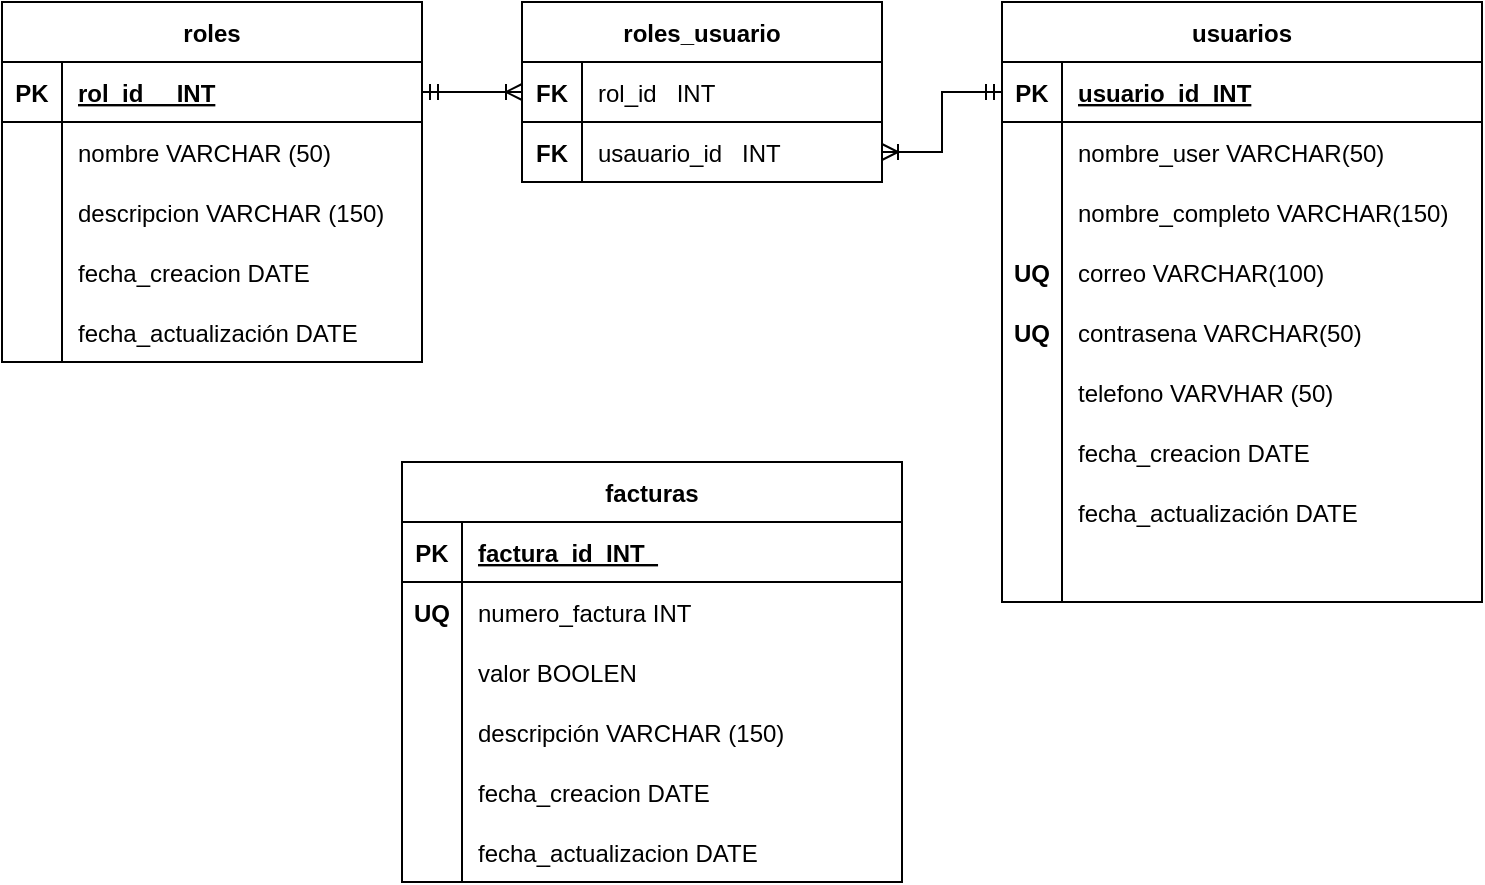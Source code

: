 <mxfile version="21.0.8" type="device"><diagram name="Página-1" id="1N724I-uIh7QByO_JqjD"><mxGraphModel dx="794" dy="445" grid="1" gridSize="10" guides="1" tooltips="1" connect="1" arrows="1" fold="1" page="1" pageScale="1" pageWidth="827" pageHeight="1169" math="0" shadow="0"><root><mxCell id="0"/><mxCell id="1" parent="0"/><mxCell id="Ea6RuAmBztfJd-VxdFdG-1" value="roles_usuario" style="shape=table;startSize=30;container=1;collapsible=1;childLayout=tableLayout;fixedRows=1;rowLines=0;fontStyle=1;align=center;resizeLast=1;" parent="1" vertex="1"><mxGeometry x="320" y="400" width="180" height="90" as="geometry"/></mxCell><mxCell id="Ea6RuAmBztfJd-VxdFdG-2" value="" style="shape=tableRow;horizontal=0;startSize=0;swimlaneHead=0;swimlaneBody=0;fillColor=none;collapsible=0;dropTarget=0;points=[[0,0.5],[1,0.5]];portConstraint=eastwest;top=0;left=0;right=0;bottom=1;" parent="Ea6RuAmBztfJd-VxdFdG-1" vertex="1"><mxGeometry y="30" width="180" height="30" as="geometry"/></mxCell><mxCell id="Ea6RuAmBztfJd-VxdFdG-3" value="FK" style="shape=partialRectangle;connectable=0;fillColor=none;top=0;left=0;bottom=0;right=0;fontStyle=1;overflow=hidden;" parent="Ea6RuAmBztfJd-VxdFdG-2" vertex="1"><mxGeometry width="30" height="30" as="geometry"><mxRectangle width="30" height="30" as="alternateBounds"/></mxGeometry></mxCell><mxCell id="Ea6RuAmBztfJd-VxdFdG-4" value="rol_id   INT" style="shape=partialRectangle;connectable=0;fillColor=none;top=0;left=0;bottom=0;right=0;align=left;spacingLeft=6;fontStyle=0;overflow=hidden;" parent="Ea6RuAmBztfJd-VxdFdG-2" vertex="1"><mxGeometry x="30" width="150" height="30" as="geometry"><mxRectangle width="150" height="30" as="alternateBounds"/></mxGeometry></mxCell><mxCell id="Ea6RuAmBztfJd-VxdFdG-5" value="" style="shape=tableRow;horizontal=0;startSize=0;swimlaneHead=0;swimlaneBody=0;fillColor=none;collapsible=0;dropTarget=0;points=[[0,0.5],[1,0.5]];portConstraint=eastwest;top=0;left=0;right=0;bottom=0;" parent="Ea6RuAmBztfJd-VxdFdG-1" vertex="1"><mxGeometry y="60" width="180" height="30" as="geometry"/></mxCell><mxCell id="Ea6RuAmBztfJd-VxdFdG-6" value="FK" style="shape=partialRectangle;connectable=0;fillColor=none;top=0;left=0;bottom=0;right=0;editable=1;overflow=hidden;fontStyle=1" parent="Ea6RuAmBztfJd-VxdFdG-5" vertex="1"><mxGeometry width="30" height="30" as="geometry"><mxRectangle width="30" height="30" as="alternateBounds"/></mxGeometry></mxCell><mxCell id="Ea6RuAmBztfJd-VxdFdG-7" value="usauario_id   INT" style="shape=partialRectangle;connectable=0;fillColor=none;top=0;left=0;bottom=0;right=0;align=left;spacingLeft=6;overflow=hidden;" parent="Ea6RuAmBztfJd-VxdFdG-5" vertex="1"><mxGeometry x="30" width="150" height="30" as="geometry"><mxRectangle width="150" height="30" as="alternateBounds"/></mxGeometry></mxCell><mxCell id="Ea6RuAmBztfJd-VxdFdG-14" value="usuarios" style="shape=table;startSize=30;container=1;collapsible=1;childLayout=tableLayout;fixedRows=1;rowLines=0;fontStyle=1;align=center;resizeLast=1;" parent="1" vertex="1"><mxGeometry x="560" y="400" width="240" height="300" as="geometry"/></mxCell><mxCell id="Ea6RuAmBztfJd-VxdFdG-15" value="" style="shape=tableRow;horizontal=0;startSize=0;swimlaneHead=0;swimlaneBody=0;fillColor=none;collapsible=0;dropTarget=0;points=[[0,0.5],[1,0.5]];portConstraint=eastwest;top=0;left=0;right=0;bottom=1;" parent="Ea6RuAmBztfJd-VxdFdG-14" vertex="1"><mxGeometry y="30" width="240" height="30" as="geometry"/></mxCell><mxCell id="Ea6RuAmBztfJd-VxdFdG-16" value="PK" style="shape=partialRectangle;connectable=0;fillColor=none;top=0;left=0;bottom=0;right=0;fontStyle=1;overflow=hidden;" parent="Ea6RuAmBztfJd-VxdFdG-15" vertex="1"><mxGeometry width="30" height="30" as="geometry"><mxRectangle width="30" height="30" as="alternateBounds"/></mxGeometry></mxCell><mxCell id="Ea6RuAmBztfJd-VxdFdG-17" value="usuario_id  INT" style="shape=partialRectangle;connectable=0;fillColor=none;top=0;left=0;bottom=0;right=0;align=left;spacingLeft=6;fontStyle=5;overflow=hidden;" parent="Ea6RuAmBztfJd-VxdFdG-15" vertex="1"><mxGeometry x="30" width="210" height="30" as="geometry"><mxRectangle width="210" height="30" as="alternateBounds"/></mxGeometry></mxCell><mxCell id="Ea6RuAmBztfJd-VxdFdG-18" value="" style="shape=tableRow;horizontal=0;startSize=0;swimlaneHead=0;swimlaneBody=0;fillColor=none;collapsible=0;dropTarget=0;points=[[0,0.5],[1,0.5]];portConstraint=eastwest;top=0;left=0;right=0;bottom=0;" parent="Ea6RuAmBztfJd-VxdFdG-14" vertex="1"><mxGeometry y="60" width="240" height="30" as="geometry"/></mxCell><mxCell id="Ea6RuAmBztfJd-VxdFdG-19" value="" style="shape=partialRectangle;connectable=0;fillColor=none;top=0;left=0;bottom=0;right=0;editable=1;overflow=hidden;fontStyle=1" parent="Ea6RuAmBztfJd-VxdFdG-18" vertex="1"><mxGeometry width="30" height="30" as="geometry"><mxRectangle width="30" height="30" as="alternateBounds"/></mxGeometry></mxCell><mxCell id="Ea6RuAmBztfJd-VxdFdG-20" value="nombre_user VARCHAR(50)" style="shape=partialRectangle;connectable=0;fillColor=none;top=0;left=0;bottom=0;right=0;align=left;spacingLeft=6;overflow=hidden;" parent="Ea6RuAmBztfJd-VxdFdG-18" vertex="1"><mxGeometry x="30" width="210" height="30" as="geometry"><mxRectangle width="210" height="30" as="alternateBounds"/></mxGeometry></mxCell><mxCell id="VFxcukVFeiFrsDCaAIzl-66" value="" style="shape=tableRow;horizontal=0;startSize=0;swimlaneHead=0;swimlaneBody=0;fillColor=none;collapsible=0;dropTarget=0;points=[[0,0.5],[1,0.5]];portConstraint=eastwest;top=0;left=0;right=0;bottom=0;" parent="Ea6RuAmBztfJd-VxdFdG-14" vertex="1"><mxGeometry y="90" width="240" height="30" as="geometry"/></mxCell><mxCell id="VFxcukVFeiFrsDCaAIzl-67" value="    " style="shape=partialRectangle;connectable=0;fillColor=none;top=0;left=0;bottom=0;right=0;editable=1;overflow=hidden;fontStyle=1" parent="VFxcukVFeiFrsDCaAIzl-66" vertex="1"><mxGeometry width="30" height="30" as="geometry"><mxRectangle width="30" height="30" as="alternateBounds"/></mxGeometry></mxCell><mxCell id="VFxcukVFeiFrsDCaAIzl-68" value="nombre_completo VARCHAR(150)" style="shape=partialRectangle;connectable=0;fillColor=none;top=0;left=0;bottom=0;right=0;align=left;spacingLeft=6;overflow=hidden;" parent="VFxcukVFeiFrsDCaAIzl-66" vertex="1"><mxGeometry x="30" width="210" height="30" as="geometry"><mxRectangle width="210" height="30" as="alternateBounds"/></mxGeometry></mxCell><mxCell id="Ea6RuAmBztfJd-VxdFdG-21" value="" style="shape=tableRow;horizontal=0;startSize=0;swimlaneHead=0;swimlaneBody=0;fillColor=none;collapsible=0;dropTarget=0;points=[[0,0.5],[1,0.5]];portConstraint=eastwest;top=0;left=0;right=0;bottom=0;" parent="Ea6RuAmBztfJd-VxdFdG-14" vertex="1"><mxGeometry y="120" width="240" height="30" as="geometry"/></mxCell><mxCell id="Ea6RuAmBztfJd-VxdFdG-22" value="UQ" style="shape=partialRectangle;connectable=0;fillColor=none;top=0;left=0;bottom=0;right=0;editable=1;overflow=hidden;fontStyle=1" parent="Ea6RuAmBztfJd-VxdFdG-21" vertex="1"><mxGeometry width="30" height="30" as="geometry"><mxRectangle width="30" height="30" as="alternateBounds"/></mxGeometry></mxCell><mxCell id="Ea6RuAmBztfJd-VxdFdG-23" value="correo VARCHAR(100)" style="shape=partialRectangle;connectable=0;fillColor=none;top=0;left=0;bottom=0;right=0;align=left;spacingLeft=6;overflow=hidden;" parent="Ea6RuAmBztfJd-VxdFdG-21" vertex="1"><mxGeometry x="30" width="210" height="30" as="geometry"><mxRectangle width="210" height="30" as="alternateBounds"/></mxGeometry></mxCell><mxCell id="Ea6RuAmBztfJd-VxdFdG-24" value="" style="shape=tableRow;horizontal=0;startSize=0;swimlaneHead=0;swimlaneBody=0;fillColor=none;collapsible=0;dropTarget=0;points=[[0,0.5],[1,0.5]];portConstraint=eastwest;top=0;left=0;right=0;bottom=0;" parent="Ea6RuAmBztfJd-VxdFdG-14" vertex="1"><mxGeometry y="150" width="240" height="30" as="geometry"/></mxCell><mxCell id="Ea6RuAmBztfJd-VxdFdG-25" value="UQ" style="shape=partialRectangle;connectable=0;fillColor=none;top=0;left=0;bottom=0;right=0;editable=1;overflow=hidden;fontStyle=1" parent="Ea6RuAmBztfJd-VxdFdG-24" vertex="1"><mxGeometry width="30" height="30" as="geometry"><mxRectangle width="30" height="30" as="alternateBounds"/></mxGeometry></mxCell><mxCell id="Ea6RuAmBztfJd-VxdFdG-26" value="contrasena VARCHAR(50)" style="shape=partialRectangle;connectable=0;fillColor=none;top=0;left=0;bottom=0;right=0;align=left;spacingLeft=6;overflow=hidden;" parent="Ea6RuAmBztfJd-VxdFdG-24" vertex="1"><mxGeometry x="30" width="210" height="30" as="geometry"><mxRectangle width="210" height="30" as="alternateBounds"/></mxGeometry></mxCell><mxCell id="Ea6RuAmBztfJd-VxdFdG-32" value="" style="shape=tableRow;horizontal=0;startSize=0;swimlaneHead=0;swimlaneBody=0;fillColor=none;collapsible=0;dropTarget=0;points=[[0,0.5],[1,0.5]];portConstraint=eastwest;top=0;left=0;right=0;bottom=0;" parent="Ea6RuAmBztfJd-VxdFdG-14" vertex="1"><mxGeometry y="180" width="240" height="30" as="geometry"/></mxCell><mxCell id="Ea6RuAmBztfJd-VxdFdG-33" value="" style="shape=partialRectangle;connectable=0;fillColor=none;top=0;left=0;bottom=0;right=0;editable=1;overflow=hidden;" parent="Ea6RuAmBztfJd-VxdFdG-32" vertex="1"><mxGeometry width="30" height="30" as="geometry"><mxRectangle width="30" height="30" as="alternateBounds"/></mxGeometry></mxCell><mxCell id="Ea6RuAmBztfJd-VxdFdG-34" value="telefono VARVHAR (50)" style="shape=partialRectangle;connectable=0;fillColor=none;top=0;left=0;bottom=0;right=0;align=left;spacingLeft=6;overflow=hidden;" parent="Ea6RuAmBztfJd-VxdFdG-32" vertex="1"><mxGeometry x="30" width="210" height="30" as="geometry"><mxRectangle width="210" height="30" as="alternateBounds"/></mxGeometry></mxCell><mxCell id="Ea6RuAmBztfJd-VxdFdG-35" value="" style="shape=tableRow;horizontal=0;startSize=0;swimlaneHead=0;swimlaneBody=0;fillColor=none;collapsible=0;dropTarget=0;points=[[0,0.5],[1,0.5]];portConstraint=eastwest;top=0;left=0;right=0;bottom=0;" parent="Ea6RuAmBztfJd-VxdFdG-14" vertex="1"><mxGeometry y="210" width="240" height="30" as="geometry"/></mxCell><mxCell id="Ea6RuAmBztfJd-VxdFdG-36" value="" style="shape=partialRectangle;connectable=0;fillColor=none;top=0;left=0;bottom=0;right=0;editable=1;overflow=hidden;" parent="Ea6RuAmBztfJd-VxdFdG-35" vertex="1"><mxGeometry width="30" height="30" as="geometry"><mxRectangle width="30" height="30" as="alternateBounds"/></mxGeometry></mxCell><mxCell id="Ea6RuAmBztfJd-VxdFdG-37" value="fecha_creacion DATE" style="shape=partialRectangle;connectable=0;fillColor=none;top=0;left=0;bottom=0;right=0;align=left;spacingLeft=6;overflow=hidden;" parent="Ea6RuAmBztfJd-VxdFdG-35" vertex="1"><mxGeometry x="30" width="210" height="30" as="geometry"><mxRectangle width="210" height="30" as="alternateBounds"/></mxGeometry></mxCell><mxCell id="Ea6RuAmBztfJd-VxdFdG-38" value="" style="shape=tableRow;horizontal=0;startSize=0;swimlaneHead=0;swimlaneBody=0;fillColor=none;collapsible=0;dropTarget=0;points=[[0,0.5],[1,0.5]];portConstraint=eastwest;top=0;left=0;right=0;bottom=0;" parent="Ea6RuAmBztfJd-VxdFdG-14" vertex="1"><mxGeometry y="240" width="240" height="30" as="geometry"/></mxCell><mxCell id="Ea6RuAmBztfJd-VxdFdG-39" value="" style="shape=partialRectangle;connectable=0;fillColor=none;top=0;left=0;bottom=0;right=0;editable=1;overflow=hidden;fontStyle=1" parent="Ea6RuAmBztfJd-VxdFdG-38" vertex="1"><mxGeometry width="30" height="30" as="geometry"><mxRectangle width="30" height="30" as="alternateBounds"/></mxGeometry></mxCell><mxCell id="Ea6RuAmBztfJd-VxdFdG-40" value="fecha_actualización DATE" style="shape=partialRectangle;connectable=0;fillColor=none;top=0;left=0;bottom=0;right=0;align=left;spacingLeft=6;overflow=hidden;" parent="Ea6RuAmBztfJd-VxdFdG-38" vertex="1"><mxGeometry x="30" width="210" height="30" as="geometry"><mxRectangle width="210" height="30" as="alternateBounds"/></mxGeometry></mxCell><mxCell id="VFxcukVFeiFrsDCaAIzl-8" value="" style="shape=tableRow;horizontal=0;startSize=0;swimlaneHead=0;swimlaneBody=0;fillColor=none;collapsible=0;dropTarget=0;points=[[0,0.5],[1,0.5]];portConstraint=eastwest;top=0;left=0;right=0;bottom=0;" parent="Ea6RuAmBztfJd-VxdFdG-14" vertex="1"><mxGeometry y="270" width="240" height="30" as="geometry"/></mxCell><mxCell id="VFxcukVFeiFrsDCaAIzl-9" value="" style="shape=partialRectangle;connectable=0;fillColor=none;top=0;left=0;bottom=0;right=0;editable=1;overflow=hidden;fontStyle=1" parent="VFxcukVFeiFrsDCaAIzl-8" vertex="1"><mxGeometry width="30" height="30" as="geometry"><mxRectangle width="30" height="30" as="alternateBounds"/></mxGeometry></mxCell><mxCell id="VFxcukVFeiFrsDCaAIzl-10" value="" style="shape=partialRectangle;connectable=0;fillColor=none;top=0;left=0;bottom=0;right=0;align=left;spacingLeft=6;overflow=hidden;" parent="VFxcukVFeiFrsDCaAIzl-8" vertex="1"><mxGeometry x="30" width="210" height="30" as="geometry"><mxRectangle width="210" height="30" as="alternateBounds"/></mxGeometry></mxCell><mxCell id="Ea6RuAmBztfJd-VxdFdG-41" value="facturas" style="shape=table;startSize=30;container=1;collapsible=1;childLayout=tableLayout;fixedRows=1;rowLines=0;fontStyle=1;align=center;resizeLast=1;" parent="1" vertex="1"><mxGeometry x="260" y="630" width="250" height="210" as="geometry"/></mxCell><mxCell id="Ea6RuAmBztfJd-VxdFdG-42" value="" style="shape=tableRow;horizontal=0;startSize=0;swimlaneHead=0;swimlaneBody=0;fillColor=none;collapsible=0;dropTarget=0;points=[[0,0.5],[1,0.5]];portConstraint=eastwest;top=0;left=0;right=0;bottom=1;" parent="Ea6RuAmBztfJd-VxdFdG-41" vertex="1"><mxGeometry y="30" width="250" height="30" as="geometry"/></mxCell><mxCell id="Ea6RuAmBztfJd-VxdFdG-43" value="PK" style="shape=partialRectangle;connectable=0;fillColor=none;top=0;left=0;bottom=0;right=0;fontStyle=1;overflow=hidden;" parent="Ea6RuAmBztfJd-VxdFdG-42" vertex="1"><mxGeometry width="30" height="30" as="geometry"><mxRectangle width="30" height="30" as="alternateBounds"/></mxGeometry></mxCell><mxCell id="Ea6RuAmBztfJd-VxdFdG-44" value="factura_id  INT  " style="shape=partialRectangle;connectable=0;fillColor=none;top=0;left=0;bottom=0;right=0;align=left;spacingLeft=6;fontStyle=5;overflow=hidden;" parent="Ea6RuAmBztfJd-VxdFdG-42" vertex="1"><mxGeometry x="30" width="220" height="30" as="geometry"><mxRectangle width="220" height="30" as="alternateBounds"/></mxGeometry></mxCell><mxCell id="VFxcukVFeiFrsDCaAIzl-121" value="" style="shape=tableRow;horizontal=0;startSize=0;swimlaneHead=0;swimlaneBody=0;fillColor=none;collapsible=0;dropTarget=0;points=[[0,0.5],[1,0.5]];portConstraint=eastwest;top=0;left=0;right=0;bottom=0;" parent="Ea6RuAmBztfJd-VxdFdG-41" vertex="1"><mxGeometry y="60" width="250" height="30" as="geometry"/></mxCell><mxCell id="VFxcukVFeiFrsDCaAIzl-122" value="UQ" style="shape=partialRectangle;connectable=0;fillColor=none;top=0;left=0;bottom=0;right=0;editable=1;overflow=hidden;fontStyle=1" parent="VFxcukVFeiFrsDCaAIzl-121" vertex="1"><mxGeometry width="30" height="30" as="geometry"><mxRectangle width="30" height="30" as="alternateBounds"/></mxGeometry></mxCell><mxCell id="VFxcukVFeiFrsDCaAIzl-123" value="numero_factura INT" style="shape=partialRectangle;connectable=0;fillColor=none;top=0;left=0;bottom=0;right=0;align=left;spacingLeft=6;overflow=hidden;" parent="VFxcukVFeiFrsDCaAIzl-121" vertex="1"><mxGeometry x="30" width="220" height="30" as="geometry"><mxRectangle width="220" height="30" as="alternateBounds"/></mxGeometry></mxCell><mxCell id="VFxcukVFeiFrsDCaAIzl-140" value="" style="shape=tableRow;horizontal=0;startSize=0;swimlaneHead=0;swimlaneBody=0;fillColor=none;collapsible=0;dropTarget=0;points=[[0,0.5],[1,0.5]];portConstraint=eastwest;top=0;left=0;right=0;bottom=0;" parent="Ea6RuAmBztfJd-VxdFdG-41" vertex="1"><mxGeometry y="90" width="250" height="30" as="geometry"/></mxCell><mxCell id="VFxcukVFeiFrsDCaAIzl-141" value="" style="shape=partialRectangle;connectable=0;fillColor=none;top=0;left=0;bottom=0;right=0;editable=1;overflow=hidden;" parent="VFxcukVFeiFrsDCaAIzl-140" vertex="1"><mxGeometry width="30" height="30" as="geometry"><mxRectangle width="30" height="30" as="alternateBounds"/></mxGeometry></mxCell><mxCell id="VFxcukVFeiFrsDCaAIzl-142" value="valor BOOLEN" style="shape=partialRectangle;connectable=0;fillColor=none;top=0;left=0;bottom=0;right=0;align=left;spacingLeft=6;overflow=hidden;" parent="VFxcukVFeiFrsDCaAIzl-140" vertex="1"><mxGeometry x="30" width="220" height="30" as="geometry"><mxRectangle width="220" height="30" as="alternateBounds"/></mxGeometry></mxCell><mxCell id="Ea6RuAmBztfJd-VxdFdG-45" value="" style="shape=tableRow;horizontal=0;startSize=0;swimlaneHead=0;swimlaneBody=0;fillColor=none;collapsible=0;dropTarget=0;points=[[0,0.5],[1,0.5]];portConstraint=eastwest;top=0;left=0;right=0;bottom=0;" parent="Ea6RuAmBztfJd-VxdFdG-41" vertex="1"><mxGeometry y="120" width="250" height="30" as="geometry"/></mxCell><mxCell id="Ea6RuAmBztfJd-VxdFdG-46" value="" style="shape=partialRectangle;connectable=0;fillColor=none;top=0;left=0;bottom=0;right=0;editable=1;overflow=hidden;" parent="Ea6RuAmBztfJd-VxdFdG-45" vertex="1"><mxGeometry width="30" height="30" as="geometry"><mxRectangle width="30" height="30" as="alternateBounds"/></mxGeometry></mxCell><mxCell id="Ea6RuAmBztfJd-VxdFdG-47" value="descripción VARCHAR (150)" style="shape=partialRectangle;connectable=0;fillColor=none;top=0;left=0;bottom=0;right=0;align=left;spacingLeft=6;overflow=hidden;" parent="Ea6RuAmBztfJd-VxdFdG-45" vertex="1"><mxGeometry x="30" width="220" height="30" as="geometry"><mxRectangle width="220" height="30" as="alternateBounds"/></mxGeometry></mxCell><mxCell id="Ea6RuAmBztfJd-VxdFdG-48" value="" style="shape=tableRow;horizontal=0;startSize=0;swimlaneHead=0;swimlaneBody=0;fillColor=none;collapsible=0;dropTarget=0;points=[[0,0.5],[1,0.5]];portConstraint=eastwest;top=0;left=0;right=0;bottom=0;" parent="Ea6RuAmBztfJd-VxdFdG-41" vertex="1"><mxGeometry y="150" width="250" height="30" as="geometry"/></mxCell><mxCell id="Ea6RuAmBztfJd-VxdFdG-49" value="" style="shape=partialRectangle;connectable=0;fillColor=none;top=0;left=0;bottom=0;right=0;editable=1;overflow=hidden;" parent="Ea6RuAmBztfJd-VxdFdG-48" vertex="1"><mxGeometry width="30" height="30" as="geometry"><mxRectangle width="30" height="30" as="alternateBounds"/></mxGeometry></mxCell><mxCell id="Ea6RuAmBztfJd-VxdFdG-50" value="fecha_creacion DATE" style="shape=partialRectangle;connectable=0;fillColor=none;top=0;left=0;bottom=0;right=0;align=left;spacingLeft=6;overflow=hidden;" parent="Ea6RuAmBztfJd-VxdFdG-48" vertex="1"><mxGeometry x="30" width="220" height="30" as="geometry"><mxRectangle width="220" height="30" as="alternateBounds"/></mxGeometry></mxCell><mxCell id="VFxcukVFeiFrsDCaAIzl-118" value="" style="shape=tableRow;horizontal=0;startSize=0;swimlaneHead=0;swimlaneBody=0;fillColor=none;collapsible=0;dropTarget=0;points=[[0,0.5],[1,0.5]];portConstraint=eastwest;top=0;left=0;right=0;bottom=0;" parent="Ea6RuAmBztfJd-VxdFdG-41" vertex="1"><mxGeometry y="180" width="250" height="30" as="geometry"/></mxCell><mxCell id="VFxcukVFeiFrsDCaAIzl-119" value="" style="shape=partialRectangle;connectable=0;fillColor=none;top=0;left=0;bottom=0;right=0;editable=1;overflow=hidden;" parent="VFxcukVFeiFrsDCaAIzl-118" vertex="1"><mxGeometry width="30" height="30" as="geometry"><mxRectangle width="30" height="30" as="alternateBounds"/></mxGeometry></mxCell><mxCell id="VFxcukVFeiFrsDCaAIzl-120" value="fecha_actualizacion DATE" style="shape=partialRectangle;connectable=0;fillColor=none;top=0;left=0;bottom=0;right=0;align=left;spacingLeft=6;overflow=hidden;" parent="VFxcukVFeiFrsDCaAIzl-118" vertex="1"><mxGeometry x="30" width="220" height="30" as="geometry"><mxRectangle width="220" height="30" as="alternateBounds"/></mxGeometry></mxCell><mxCell id="VFxcukVFeiFrsDCaAIzl-1" value="roles" style="shape=table;startSize=30;container=1;collapsible=1;childLayout=tableLayout;fixedRows=1;rowLines=0;fontStyle=1;align=center;resizeLast=1;" parent="1" vertex="1"><mxGeometry x="60" y="400" width="210" height="180" as="geometry"/></mxCell><mxCell id="VFxcukVFeiFrsDCaAIzl-2" value="" style="shape=tableRow;horizontal=0;startSize=0;swimlaneHead=0;swimlaneBody=0;fillColor=none;collapsible=0;dropTarget=0;points=[[0,0.5],[1,0.5]];portConstraint=eastwest;top=0;left=0;right=0;bottom=1;" parent="VFxcukVFeiFrsDCaAIzl-1" vertex="1"><mxGeometry y="30" width="210" height="30" as="geometry"/></mxCell><mxCell id="VFxcukVFeiFrsDCaAIzl-3" value="PK" style="shape=partialRectangle;connectable=0;fillColor=none;top=0;left=0;bottom=0;right=0;fontStyle=1;overflow=hidden;" parent="VFxcukVFeiFrsDCaAIzl-2" vertex="1"><mxGeometry width="30" height="30" as="geometry"><mxRectangle width="30" height="30" as="alternateBounds"/></mxGeometry></mxCell><mxCell id="VFxcukVFeiFrsDCaAIzl-4" value="rol_id     INT" style="shape=partialRectangle;connectable=0;fillColor=none;top=0;left=0;bottom=0;right=0;align=left;spacingLeft=6;fontStyle=5;overflow=hidden;" parent="VFxcukVFeiFrsDCaAIzl-2" vertex="1"><mxGeometry x="30" width="180" height="30" as="geometry"><mxRectangle width="180" height="30" as="alternateBounds"/></mxGeometry></mxCell><mxCell id="VFxcukVFeiFrsDCaAIzl-5" value="" style="shape=tableRow;horizontal=0;startSize=0;swimlaneHead=0;swimlaneBody=0;fillColor=none;collapsible=0;dropTarget=0;points=[[0,0.5],[1,0.5]];portConstraint=eastwest;top=0;left=0;right=0;bottom=0;" parent="VFxcukVFeiFrsDCaAIzl-1" vertex="1"><mxGeometry y="60" width="210" height="30" as="geometry"/></mxCell><mxCell id="VFxcukVFeiFrsDCaAIzl-6" value="" style="shape=partialRectangle;connectable=0;fillColor=none;top=0;left=0;bottom=0;right=0;editable=1;overflow=hidden;" parent="VFxcukVFeiFrsDCaAIzl-5" vertex="1"><mxGeometry width="30" height="30" as="geometry"><mxRectangle width="30" height="30" as="alternateBounds"/></mxGeometry></mxCell><mxCell id="VFxcukVFeiFrsDCaAIzl-7" value="nombre VARCHAR (50)" style="shape=partialRectangle;connectable=0;fillColor=none;top=0;left=0;bottom=0;right=0;align=left;spacingLeft=6;overflow=hidden;" parent="VFxcukVFeiFrsDCaAIzl-5" vertex="1"><mxGeometry x="30" width="180" height="30" as="geometry"><mxRectangle width="180" height="30" as="alternateBounds"/></mxGeometry></mxCell><mxCell id="VFxcukVFeiFrsDCaAIzl-69" value="" style="shape=tableRow;horizontal=0;startSize=0;swimlaneHead=0;swimlaneBody=0;fillColor=none;collapsible=0;dropTarget=0;points=[[0,0.5],[1,0.5]];portConstraint=eastwest;top=0;left=0;right=0;bottom=0;" parent="VFxcukVFeiFrsDCaAIzl-1" vertex="1"><mxGeometry y="90" width="210" height="30" as="geometry"/></mxCell><mxCell id="VFxcukVFeiFrsDCaAIzl-70" value="" style="shape=partialRectangle;connectable=0;fillColor=none;top=0;left=0;bottom=0;right=0;editable=1;overflow=hidden;" parent="VFxcukVFeiFrsDCaAIzl-69" vertex="1"><mxGeometry width="30" height="30" as="geometry"><mxRectangle width="30" height="30" as="alternateBounds"/></mxGeometry></mxCell><mxCell id="VFxcukVFeiFrsDCaAIzl-71" value="descripcion VARCHAR (150)" style="shape=partialRectangle;connectable=0;fillColor=none;top=0;left=0;bottom=0;right=0;align=left;spacingLeft=6;overflow=hidden;" parent="VFxcukVFeiFrsDCaAIzl-69" vertex="1"><mxGeometry x="30" width="180" height="30" as="geometry"><mxRectangle width="180" height="30" as="alternateBounds"/></mxGeometry></mxCell><mxCell id="VFxcukVFeiFrsDCaAIzl-72" value="" style="shape=tableRow;horizontal=0;startSize=0;swimlaneHead=0;swimlaneBody=0;fillColor=none;collapsible=0;dropTarget=0;points=[[0,0.5],[1,0.5]];portConstraint=eastwest;top=0;left=0;right=0;bottom=0;" parent="VFxcukVFeiFrsDCaAIzl-1" vertex="1"><mxGeometry y="120" width="210" height="30" as="geometry"/></mxCell><mxCell id="VFxcukVFeiFrsDCaAIzl-73" value="" style="shape=partialRectangle;connectable=0;fillColor=none;top=0;left=0;bottom=0;right=0;editable=1;overflow=hidden;" parent="VFxcukVFeiFrsDCaAIzl-72" vertex="1"><mxGeometry width="30" height="30" as="geometry"><mxRectangle width="30" height="30" as="alternateBounds"/></mxGeometry></mxCell><mxCell id="VFxcukVFeiFrsDCaAIzl-74" value="fecha_creacion DATE" style="shape=partialRectangle;connectable=0;fillColor=none;top=0;left=0;bottom=0;right=0;align=left;spacingLeft=6;overflow=hidden;" parent="VFxcukVFeiFrsDCaAIzl-72" vertex="1"><mxGeometry x="30" width="180" height="30" as="geometry"><mxRectangle width="180" height="30" as="alternateBounds"/></mxGeometry></mxCell><mxCell id="VFxcukVFeiFrsDCaAIzl-75" value="" style="shape=tableRow;horizontal=0;startSize=0;swimlaneHead=0;swimlaneBody=0;fillColor=none;collapsible=0;dropTarget=0;points=[[0,0.5],[1,0.5]];portConstraint=eastwest;top=0;left=0;right=0;bottom=0;" parent="VFxcukVFeiFrsDCaAIzl-1" vertex="1"><mxGeometry y="150" width="210" height="30" as="geometry"/></mxCell><mxCell id="VFxcukVFeiFrsDCaAIzl-76" value="" style="shape=partialRectangle;connectable=0;fillColor=none;top=0;left=0;bottom=0;right=0;editable=1;overflow=hidden;" parent="VFxcukVFeiFrsDCaAIzl-75" vertex="1"><mxGeometry width="30" height="30" as="geometry"><mxRectangle width="30" height="30" as="alternateBounds"/></mxGeometry></mxCell><mxCell id="VFxcukVFeiFrsDCaAIzl-77" value="fecha_actualización DATE" style="shape=partialRectangle;connectable=0;fillColor=none;top=0;left=0;bottom=0;right=0;align=left;spacingLeft=6;overflow=hidden;" parent="VFxcukVFeiFrsDCaAIzl-75" vertex="1"><mxGeometry x="30" width="180" height="30" as="geometry"><mxRectangle width="180" height="30" as="alternateBounds"/></mxGeometry></mxCell><mxCell id="Ea6RuAmBztfJd-VxdFdG-54" value="" style="fontSize=12;html=1;endArrow=ERoneToMany;startArrow=ERmandOne;rounded=0;verticalAlign=bottom;shadow=0;exitX=0;exitY=0.5;exitDx=0;exitDy=0;entryX=1;entryY=0.5;entryDx=0;entryDy=0;edgeStyle=orthogonalEdgeStyle;" parent="1" source="Ea6RuAmBztfJd-VxdFdG-15" target="Ea6RuAmBztfJd-VxdFdG-5" edge="1"><mxGeometry width="100" height="100" relative="1" as="geometry"><mxPoint x="600" y="500" as="sourcePoint"/><mxPoint x="500" y="445" as="targetPoint"/></mxGeometry></mxCell><mxCell id="VFxcukVFeiFrsDCaAIzl-80" value="" style="fontSize=12;html=1;endArrow=ERoneToMany;startArrow=ERmandOne;rounded=0;verticalAlign=bottom;shadow=0;entryX=0;entryY=0.5;entryDx=0;entryDy=0;exitX=1;exitY=0.5;exitDx=0;exitDy=0;" parent="1" source="VFxcukVFeiFrsDCaAIzl-2" target="Ea6RuAmBztfJd-VxdFdG-2" edge="1"><mxGeometry width="100" height="100" relative="1" as="geometry"><mxPoint x="490" y="580" as="sourcePoint"/><mxPoint x="380" y="580" as="targetPoint"/></mxGeometry></mxCell></root></mxGraphModel></diagram></mxfile>